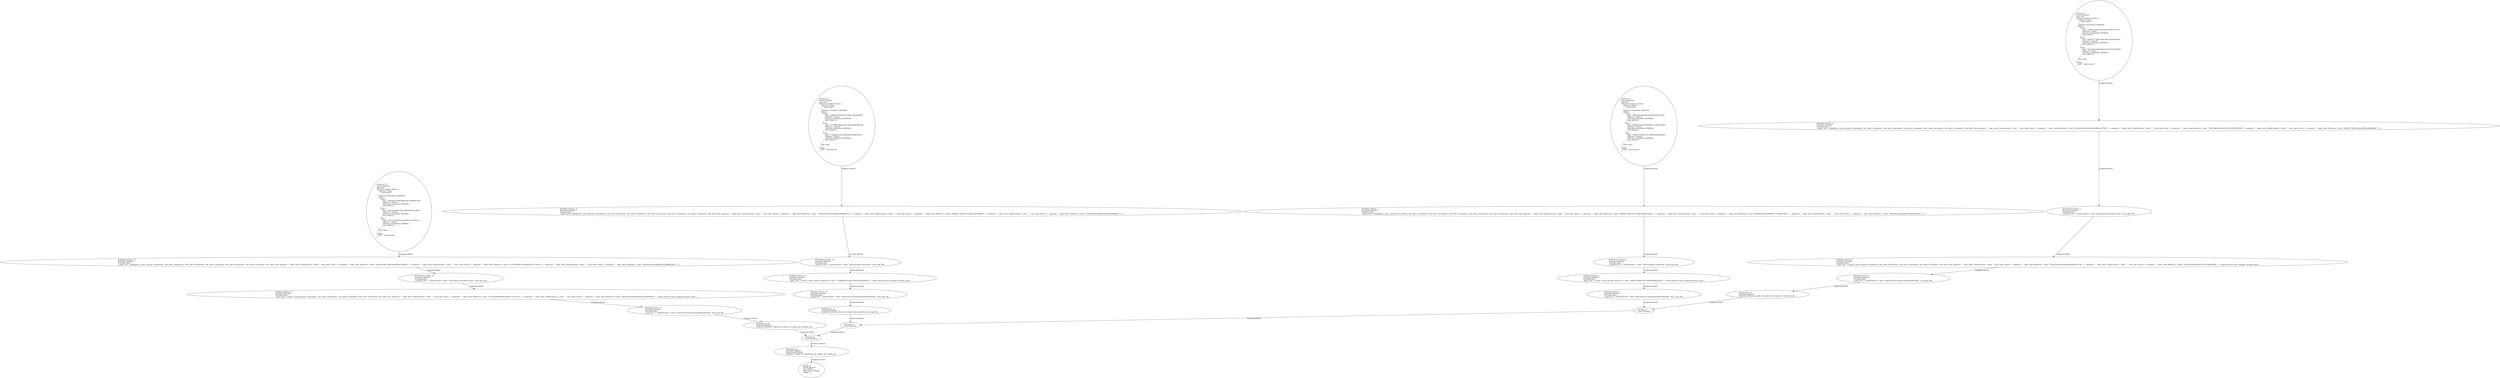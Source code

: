 digraph {
    0 [ label = "id:Source_0 \lSource Operator\ltype: File \lreference iterator: Iterator {\l    reference: Some(\l        \"$.persons[*]\",\l    ),\l    reference_formulation: JSONPath,\l    fields: [\l        Field {\l            alias: \"789c3c0a-aaf6-4b4a-8476-69c8376c1f5c\",\l            reference: \"lname\",\l            reference_formulation: JSONPath,\l            inner_fields: [],\l        },\l        Field {\l            alias: \"fd59a10a-62e5-4186-b507-11c48b7328a3\",\l            reference: \"fname\",\l            reference_formulation: JSONPath,\l            inner_fields: [],\l        },\l        Field {\l            alias: \"ca046e7e-84a3-4217-b489-2b64b22dadc5\",\l            reference: \"amount\",\l            reference_formulation: JSONPath,\l            inner_fields: [],\l        },\l    ],\l    alias: None,\l} \lconfig: {\l  \"path\": \"persons.json\"\l}\l             " ]
    1 [ label = "id:Subject_Extend__1 \lExtension Operator\lExtended pairs: \l subject_attr -> BlankNode { inner_function: Concatenate { left_value: Concatenate { left_value: Concatenate { left_value: Concatenate { left_value: Concatenate { left_value: Concatenate { left_value: Nop, separator: \"\", right_value: TypedConstant { value: \"\", term_type: Literal } }, separator: \"\", right_value: Reference { value: \"ca046e7e-84a3-4217-b489-2b64b22dadc5\" } }, separator: \"\", right_value: TypedConstant { value: \"_\", term_type: Literal } }, separator: \"\", right_value: Reference { value: \"fd59a10a-62e5-4186-b507-11c48b7328a3\" } }, separator: \"\", right_value: TypedConstant { value: \"_\", term_type: Literal } }, separator: \"\", right_value: Reference { value: \"789c3c0a-aaf6-4b4a-8476-69c8376c1f5c\" } } }" ]
    2 [ label = "id:Predicate_Extend__2 \lExtension Operator\lExtended pairs: \l predicate_attr -> TypedConstant { value: \"http://example.com/amount\", term_type: IRI }" ]
    3 [ label = "id:Object_Extend__3 \lExtension Operator\lExtended pairs: \l object_attr -> Literal { inner_function: Reference { value: \"ca046e7e-84a3-4217-b489-2b64b22dadc5\" }, dtype_function: None, langtype_function: None }" ]
    4 [ label = "id:Graph_Extend__4 \lExtension Operator\lExtended pairs: \l graph_attr -> TypedConstant { value: \"http://www.w3.org/ns/r2rml#DefaultGraph\", term_type: IRI }" ]
    5 [ label = "id:Source_5 \lSource Operator\ltype: File \lreference iterator: Iterator {\l    reference: Some(\l        \"$.persons[*]\",\l    ),\l    reference_formulation: JSONPath,\l    fields: [\l        Field {\l            alias: \"51cfa15d-bc38-41a9-9ad2-6fb01a27518a\",\l            reference: \"fname\",\l            reference_formulation: JSONPath,\l            inner_fields: [],\l        },\l        Field {\l            alias: \"0564cc07-2893-444a-a985-9dce9b36f508\",\l            reference: \"amount\",\l            reference_formulation: JSONPath,\l            inner_fields: [],\l        },\l        Field {\l            alias: \"7b3a70b6-a36d-4363-9131-d17db37899f2\",\l            reference: \"lname\",\l            reference_formulation: JSONPath,\l            inner_fields: [],\l        },\l    ],\l    alias: None,\l} \lconfig: {\l  \"path\": \"persons.json\"\l}\l             " ]
    6 [ label = "id:Subject_Extend__6 \lExtension Operator\lExtended pairs: \l subject_attr -> BlankNode { inner_function: Concatenate { left_value: Concatenate { left_value: Concatenate { left_value: Concatenate { left_value: Concatenate { left_value: Concatenate { left_value: Nop, separator: \"\", right_value: TypedConstant { value: \"\", term_type: Literal } }, separator: \"\", right_value: Reference { value: \"51cfa15d-bc38-41a9-9ad2-6fb01a27518a\" } }, separator: \"\", right_value: TypedConstant { value: \"_\", term_type: Literal } }, separator: \"\", right_value: Reference { value: \"7b3a70b6-a36d-4363-9131-d17db37899f2\" } }, separator: \"\", right_value: TypedConstant { value: \"_\", term_type: Literal } }, separator: \"\", right_value: Reference { value: \"0564cc07-2893-444a-a985-9dce9b36f508\" } } }" ]
    7 [ label = "id:Predicate_Extend__7 \lExtension Operator\lExtended pairs: \l predicate_attr -> TypedConstant { value: \"http://xmlns.com/foaf/0.1/name\", term_type: IRI }" ]
    8 [ label = "id:Object_Extend__8 \lExtension Operator\lExtended pairs: \l object_attr -> Literal { inner_function: Concatenate { left_value: Concatenate { left_value: Concatenate { left_value: Concatenate { left_value: Nop, separator: \"\", right_value: TypedConstant { value: \"\", term_type: Literal } }, separator: \"\", right_value: Reference { value: \"51cfa15d-bc38-41a9-9ad2-6fb01a27518a\" } }, separator: \"\", right_value: TypedConstant { value: \" \", term_type: Literal } }, separator: \"\", right_value: Reference { value: \"7b3a70b6-a36d-4363-9131-d17db37899f2\" } }, dtype_function: None, langtype_function: None }" ]
    9 [ label = "id:Graph_Extend__9 \lExtension Operator\lExtended pairs: \l graph_attr -> TypedConstant { value: \"http://www.w3.org/ns/r2rml#DefaultGraph\", term_type: IRI }" ]
    10 [ label = "id:Projection__10 \lProjection Operator\lProjected attributes: graph_attr, subject_attr, object_attr, predicate_attr, " ]
    11 [ label = "id:Union_11 \lUnion Operator\l" ]
    12 [ label = "id:Source_12 \lSource Operator\ltype: File \lreference iterator: Iterator {\l    reference: Some(\l        \"$.persons[*]\",\l    ),\l    reference_formulation: JSONPath,\l    fields: [\l        Field {\l            alias: \"4a8b9517-0da5-4375-a9da-ee45cb9847ff\",\l            reference: \"lname\",\l            reference_formulation: JSONPath,\l            inner_fields: [],\l        },\l        Field {\l            alias: \"157f96bb-00e3-4dd5-a344-242043862263\",\l            reference: \"amount\",\l            reference_formulation: JSONPath,\l            inner_fields: [],\l        },\l        Field {\l            alias: \"c79aba2a-a103-4bae-bf5f-3ac8000a21c3\",\l            reference: \"fname\",\l            reference_formulation: JSONPath,\l            inner_fields: [],\l        },\l    ],\l    alias: None,\l} \lconfig: {\l  \"path\": \"persons.json\"\l}\l             " ]
    13 [ label = "id:Subject_Extend__13 \lExtension Operator\lExtended pairs: \l subject_attr -> BlankNode { inner_function: Concatenate { left_value: Concatenate { left_value: Concatenate { left_value: Concatenate { left_value: Concatenate { left_value: Concatenate { left_value: Nop, separator: \"\", right_value: TypedConstant { value: \"\", term_type: Literal } }, separator: \"\", right_value: Reference { value: \"c79aba2a-a103-4bae-bf5f-3ac8000a21c3\" } }, separator: \"\", right_value: TypedConstant { value: \"_\", term_type: Literal } }, separator: \"\", right_value: Reference { value: \"4a8b9517-0da5-4375-a9da-ee45cb9847ff\" } }, separator: \"\", right_value: TypedConstant { value: \"_\", term_type: Literal } }, separator: \"\", right_value: Reference { value: \"157f96bb-00e3-4dd5-a344-242043862263\" } } }" ]
    14 [ label = "id:Predicate_Extend__14 \lExtension Operator\lExtended pairs: \l predicate_attr -> TypedConstant { value: \"http://example.com/amount\", term_type: IRI }" ]
    15 [ label = "id:Object_Extend__15 \lExtension Operator\lExtended pairs: \l object_attr -> Literal { inner_function: Reference { value: \"157f96bb-00e3-4dd5-a344-242043862263\" }, dtype_function: None, langtype_function: None }" ]
    16 [ label = "id:Graph_Extend__16 \lExtension Operator\lExtended pairs: \l graph_attr -> TypedConstant { value: \"http://www.w3.org/ns/r2rml#DefaultGraph\", term_type: IRI }" ]
    17 [ label = "id:Projection__17 \lProjection Operator\lProjected attributes: object_attr, subject_attr, predicate_attr, graph_attr, " ]
    18 [ label = "id:Union_18 \lUnion Operator\l" ]
    19 [ label = "id:Source_19 \lSource Operator\ltype: File \lreference iterator: Iterator {\l    reference: Some(\l        \"$.persons[*]\",\l    ),\l    reference_formulation: JSONPath,\l    fields: [\l        Field {\l            alias: \"5bd5418c-e456-448f-a438-ca4f80941639\",\l            reference: \"lname\",\l            reference_formulation: JSONPath,\l            inner_fields: [],\l        },\l        Field {\l            alias: \"60d1cffa-d837-4226-96df-5f26e7bc2826\",\l            reference: \"amount\",\l            reference_formulation: JSONPath,\l            inner_fields: [],\l        },\l        Field {\l            alias: \"e7cd79cb-f685-4ed4-9b6f-1f11c2791eec\",\l            reference: \"fname\",\l            reference_formulation: JSONPath,\l            inner_fields: [],\l        },\l    ],\l    alias: None,\l} \lconfig: {\l  \"path\": \"persons.json\"\l}\l             " ]
    20 [ label = "id:Subject_Extend__20 \lExtension Operator\lExtended pairs: \l subject_attr -> BlankNode { inner_function: Concatenate { left_value: Concatenate { left_value: Concatenate { left_value: Concatenate { left_value: Concatenate { left_value: Concatenate { left_value: Nop, separator: \"\", right_value: TypedConstant { value: \"\", term_type: Literal } }, separator: \"\", right_value: Reference { value: \"60d1cffa-d837-4226-96df-5f26e7bc2826\" } }, separator: \"\", right_value: TypedConstant { value: \"_\", term_type: Literal } }, separator: \"\", right_value: Reference { value: \"e7cd79cb-f685-4ed4-9b6f-1f11c2791eec\" } }, separator: \"\", right_value: TypedConstant { value: \"_\", term_type: Literal } }, separator: \"\", right_value: Reference { value: \"5bd5418c-e456-448f-a438-ca4f80941639\" } } }" ]
    21 [ label = "id:Predicate_Extend__21 \lExtension Operator\lExtended pairs: \l predicate_attr -> TypedConstant { value: \"http://xmlns.com/foaf/0.1/name\", term_type: IRI }" ]
    22 [ label = "id:Object_Extend__22 \lExtension Operator\lExtended pairs: \l object_attr -> Literal { inner_function: Concatenate { left_value: Concatenate { left_value: Concatenate { left_value: Concatenate { left_value: Nop, separator: \"\", right_value: TypedConstant { value: \"\", term_type: Literal } }, separator: \"\", right_value: Reference { value: \"e7cd79cb-f685-4ed4-9b6f-1f11c2791eec\" } }, separator: \"\", right_value: TypedConstant { value: \" \", term_type: Literal } }, separator: \"\", right_value: Reference { value: \"5bd5418c-e456-448f-a438-ca4f80941639\" } }, dtype_function: None, langtype_function: None }" ]
    23 [ label = "id:Graph_Extend__23 \lExtension Operator\lExtended pairs: \l graph_attr -> TypedConstant { value: \"http://www.w3.org/ns/r2rml#DefaultGraph\", term_type: IRI }" ]
    24 [ label = "id:Projection__24 \lProjection Operator\lProjected attributes: subject_attr, object_attr, graph_attr, predicate_attr, " ]
    25 [ label = "id:Union_25 \lUnion Operator\l" ]
    26 [ label = "id:Serialize_26 \lSerializer Operator\lFormat type: NQuads\lTemplate: ?subject_attr ?predicate_attr ?object_attr ?graph_attr ." ]
    27 [ label = "id:Sink_27 \lTarget Operator\ltype: StdOut \ldata format: NQuads \lconfig: {}\l             " ]
    0 -> 1 [ label = "Fragment:default" ]
    1 -> 2 [ label = "Fragment:default" ]
    2 -> 3 [ label = "Fragment:default" ]
    3 -> 4 [ label = "Fragment:default" ]
    5 -> 6 [ label = "Fragment:default" ]
    6 -> 7 [ label = "Fragment:default" ]
    7 -> 8 [ label = "Fragment:default" ]
    8 -> 9 [ label = "Fragment:default" ]
    9 -> 10 [ label = "Fragment:default" ]
    4 -> 11 [ label = "Fragment:default" ]
    10 -> 11 [ label = "Fragment:default" ]
    12 -> 13 [ label = "Fragment:default" ]
    13 -> 14 [ label = "Fragment:default" ]
    14 -> 15 [ label = "Fragment:default" ]
    15 -> 16 [ label = "Fragment:default" ]
    16 -> 17 [ label = "Fragment:default" ]
    11 -> 18 [ label = "Fragment:default" ]
    17 -> 18 [ label = "Fragment:default" ]
    19 -> 20 [ label = "Fragment:default" ]
    20 -> 21 [ label = "Fragment:default" ]
    21 -> 22 [ label = "Fragment:default" ]
    22 -> 23 [ label = "Fragment:default" ]
    23 -> 24 [ label = "Fragment:default" ]
    18 -> 25 [ label = "Fragment:default" ]
    24 -> 25 [ label = "Fragment:default" ]
    25 -> 26 [ label = "Fragment:default" ]
    26 -> 27 [ label = "Fragment:default" ]
}
